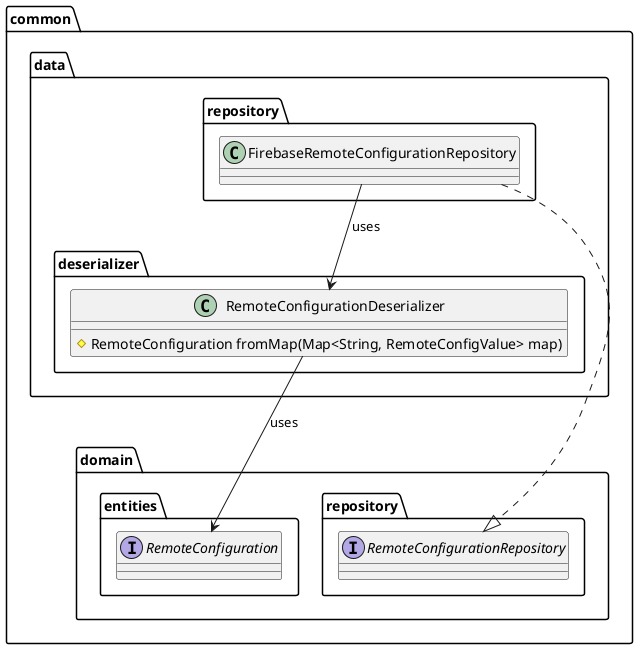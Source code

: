 @startuml remote_config_data_layer_class_diagram

package common.domain.repository {
    interface RemoteConfigurationRepository {}
}

package common.domain.entities {
    interface RemoteConfiguration {}
}

package common.data {
    package repository {
        class FirebaseRemoteConfigurationRepository {}
    }

    package deserializer {
        class RemoteConfigurationDeserializer {
            # RemoteConfiguration fromMap(Map<String, RemoteConfigValue> map)
        }
    }
}

FirebaseRemoteConfigurationRepository ..|> RemoteConfigurationRepository
FirebaseRemoteConfigurationRepository --> RemoteConfigurationDeserializer : uses

RemoteConfigurationDeserializer --> RemoteConfiguration : uses

@enduml
